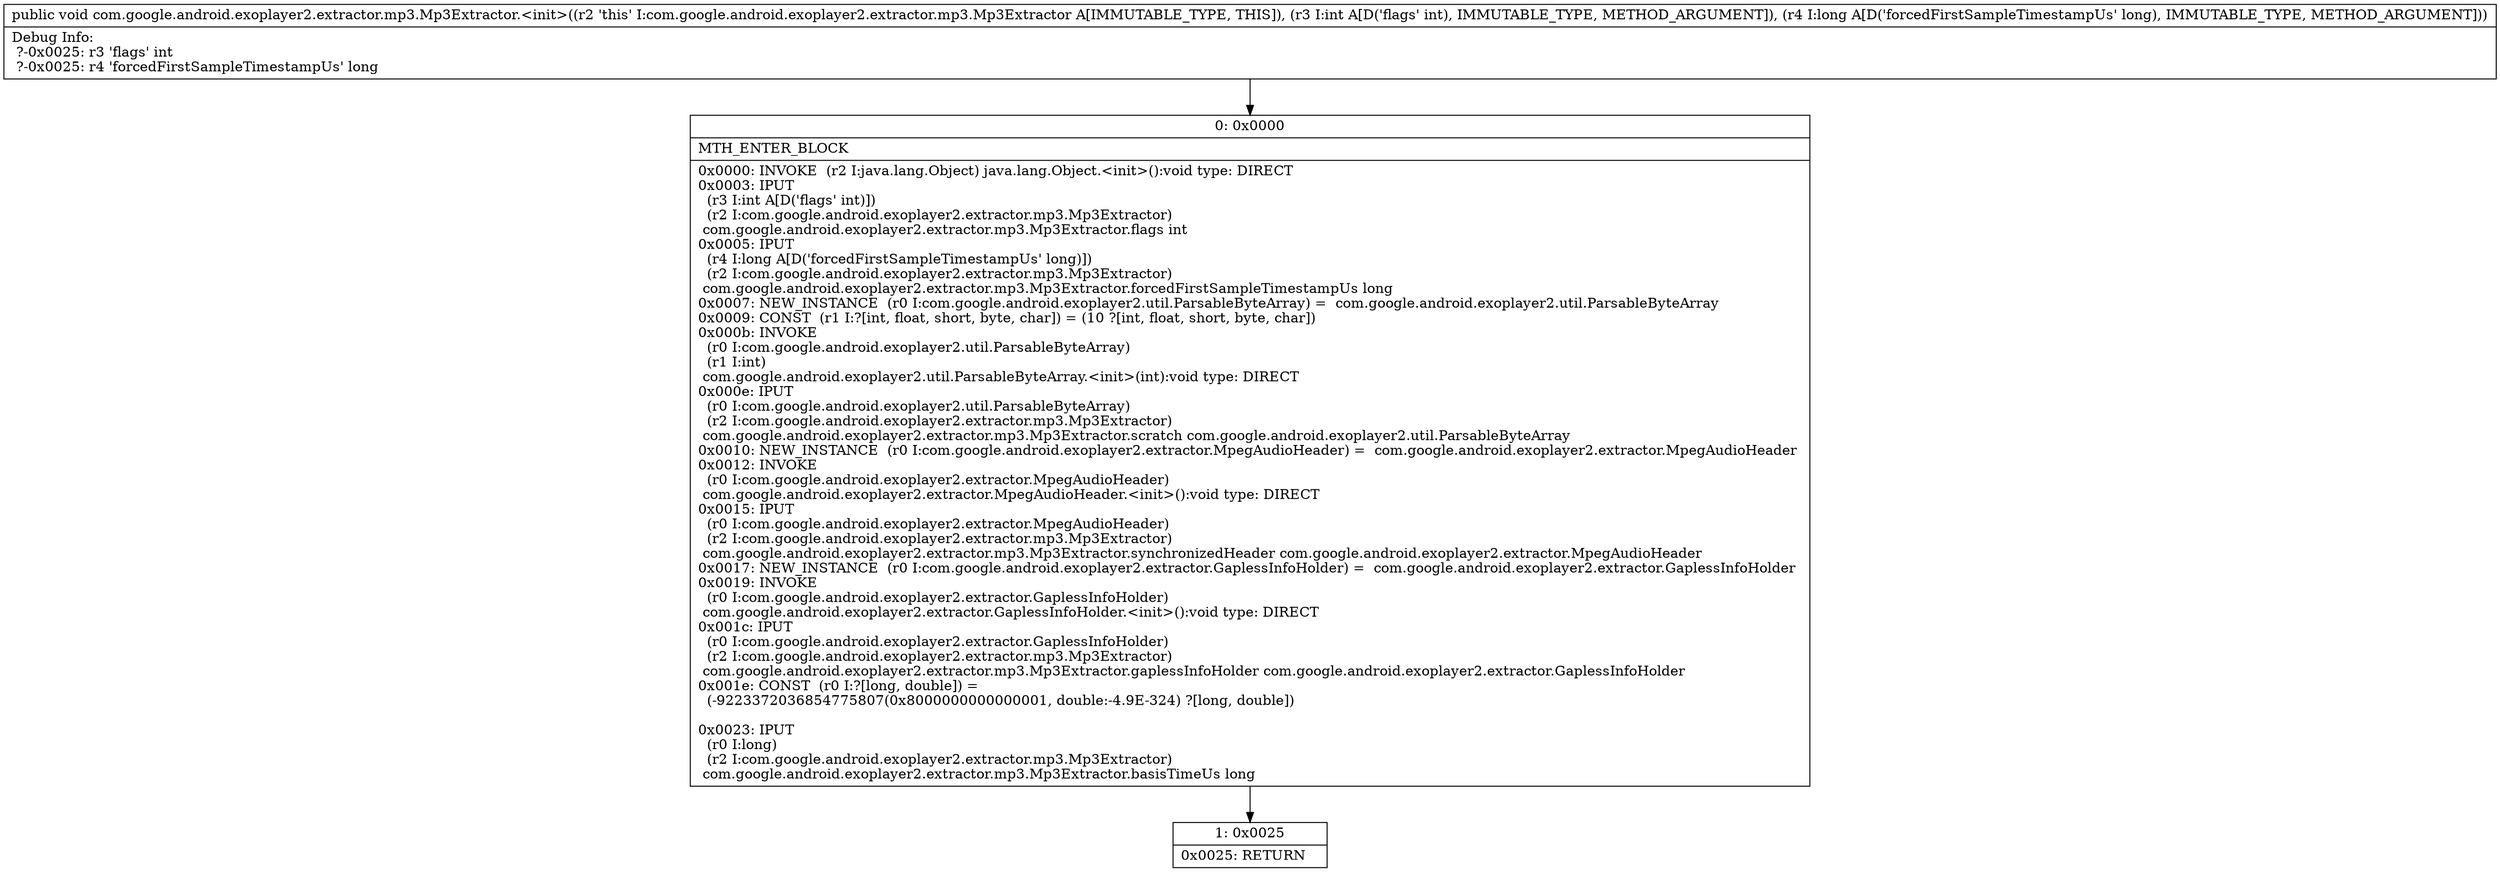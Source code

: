 digraph "CFG forcom.google.android.exoplayer2.extractor.mp3.Mp3Extractor.\<init\>(IJ)V" {
Node_0 [shape=record,label="{0\:\ 0x0000|MTH_ENTER_BLOCK\l|0x0000: INVOKE  (r2 I:java.lang.Object) java.lang.Object.\<init\>():void type: DIRECT \l0x0003: IPUT  \l  (r3 I:int A[D('flags' int)])\l  (r2 I:com.google.android.exoplayer2.extractor.mp3.Mp3Extractor)\l com.google.android.exoplayer2.extractor.mp3.Mp3Extractor.flags int \l0x0005: IPUT  \l  (r4 I:long A[D('forcedFirstSampleTimestampUs' long)])\l  (r2 I:com.google.android.exoplayer2.extractor.mp3.Mp3Extractor)\l com.google.android.exoplayer2.extractor.mp3.Mp3Extractor.forcedFirstSampleTimestampUs long \l0x0007: NEW_INSTANCE  (r0 I:com.google.android.exoplayer2.util.ParsableByteArray) =  com.google.android.exoplayer2.util.ParsableByteArray \l0x0009: CONST  (r1 I:?[int, float, short, byte, char]) = (10 ?[int, float, short, byte, char]) \l0x000b: INVOKE  \l  (r0 I:com.google.android.exoplayer2.util.ParsableByteArray)\l  (r1 I:int)\l com.google.android.exoplayer2.util.ParsableByteArray.\<init\>(int):void type: DIRECT \l0x000e: IPUT  \l  (r0 I:com.google.android.exoplayer2.util.ParsableByteArray)\l  (r2 I:com.google.android.exoplayer2.extractor.mp3.Mp3Extractor)\l com.google.android.exoplayer2.extractor.mp3.Mp3Extractor.scratch com.google.android.exoplayer2.util.ParsableByteArray \l0x0010: NEW_INSTANCE  (r0 I:com.google.android.exoplayer2.extractor.MpegAudioHeader) =  com.google.android.exoplayer2.extractor.MpegAudioHeader \l0x0012: INVOKE  \l  (r0 I:com.google.android.exoplayer2.extractor.MpegAudioHeader)\l com.google.android.exoplayer2.extractor.MpegAudioHeader.\<init\>():void type: DIRECT \l0x0015: IPUT  \l  (r0 I:com.google.android.exoplayer2.extractor.MpegAudioHeader)\l  (r2 I:com.google.android.exoplayer2.extractor.mp3.Mp3Extractor)\l com.google.android.exoplayer2.extractor.mp3.Mp3Extractor.synchronizedHeader com.google.android.exoplayer2.extractor.MpegAudioHeader \l0x0017: NEW_INSTANCE  (r0 I:com.google.android.exoplayer2.extractor.GaplessInfoHolder) =  com.google.android.exoplayer2.extractor.GaplessInfoHolder \l0x0019: INVOKE  \l  (r0 I:com.google.android.exoplayer2.extractor.GaplessInfoHolder)\l com.google.android.exoplayer2.extractor.GaplessInfoHolder.\<init\>():void type: DIRECT \l0x001c: IPUT  \l  (r0 I:com.google.android.exoplayer2.extractor.GaplessInfoHolder)\l  (r2 I:com.google.android.exoplayer2.extractor.mp3.Mp3Extractor)\l com.google.android.exoplayer2.extractor.mp3.Mp3Extractor.gaplessInfoHolder com.google.android.exoplayer2.extractor.GaplessInfoHolder \l0x001e: CONST  (r0 I:?[long, double]) = \l  (\-9223372036854775807(0x8000000000000001, double:\-4.9E\-324) ?[long, double])\l \l0x0023: IPUT  \l  (r0 I:long)\l  (r2 I:com.google.android.exoplayer2.extractor.mp3.Mp3Extractor)\l com.google.android.exoplayer2.extractor.mp3.Mp3Extractor.basisTimeUs long \l}"];
Node_1 [shape=record,label="{1\:\ 0x0025|0x0025: RETURN   \l}"];
MethodNode[shape=record,label="{public void com.google.android.exoplayer2.extractor.mp3.Mp3Extractor.\<init\>((r2 'this' I:com.google.android.exoplayer2.extractor.mp3.Mp3Extractor A[IMMUTABLE_TYPE, THIS]), (r3 I:int A[D('flags' int), IMMUTABLE_TYPE, METHOD_ARGUMENT]), (r4 I:long A[D('forcedFirstSampleTimestampUs' long), IMMUTABLE_TYPE, METHOD_ARGUMENT]))  | Debug Info:\l  ?\-0x0025: r3 'flags' int\l  ?\-0x0025: r4 'forcedFirstSampleTimestampUs' long\l}"];
MethodNode -> Node_0;
Node_0 -> Node_1;
}

